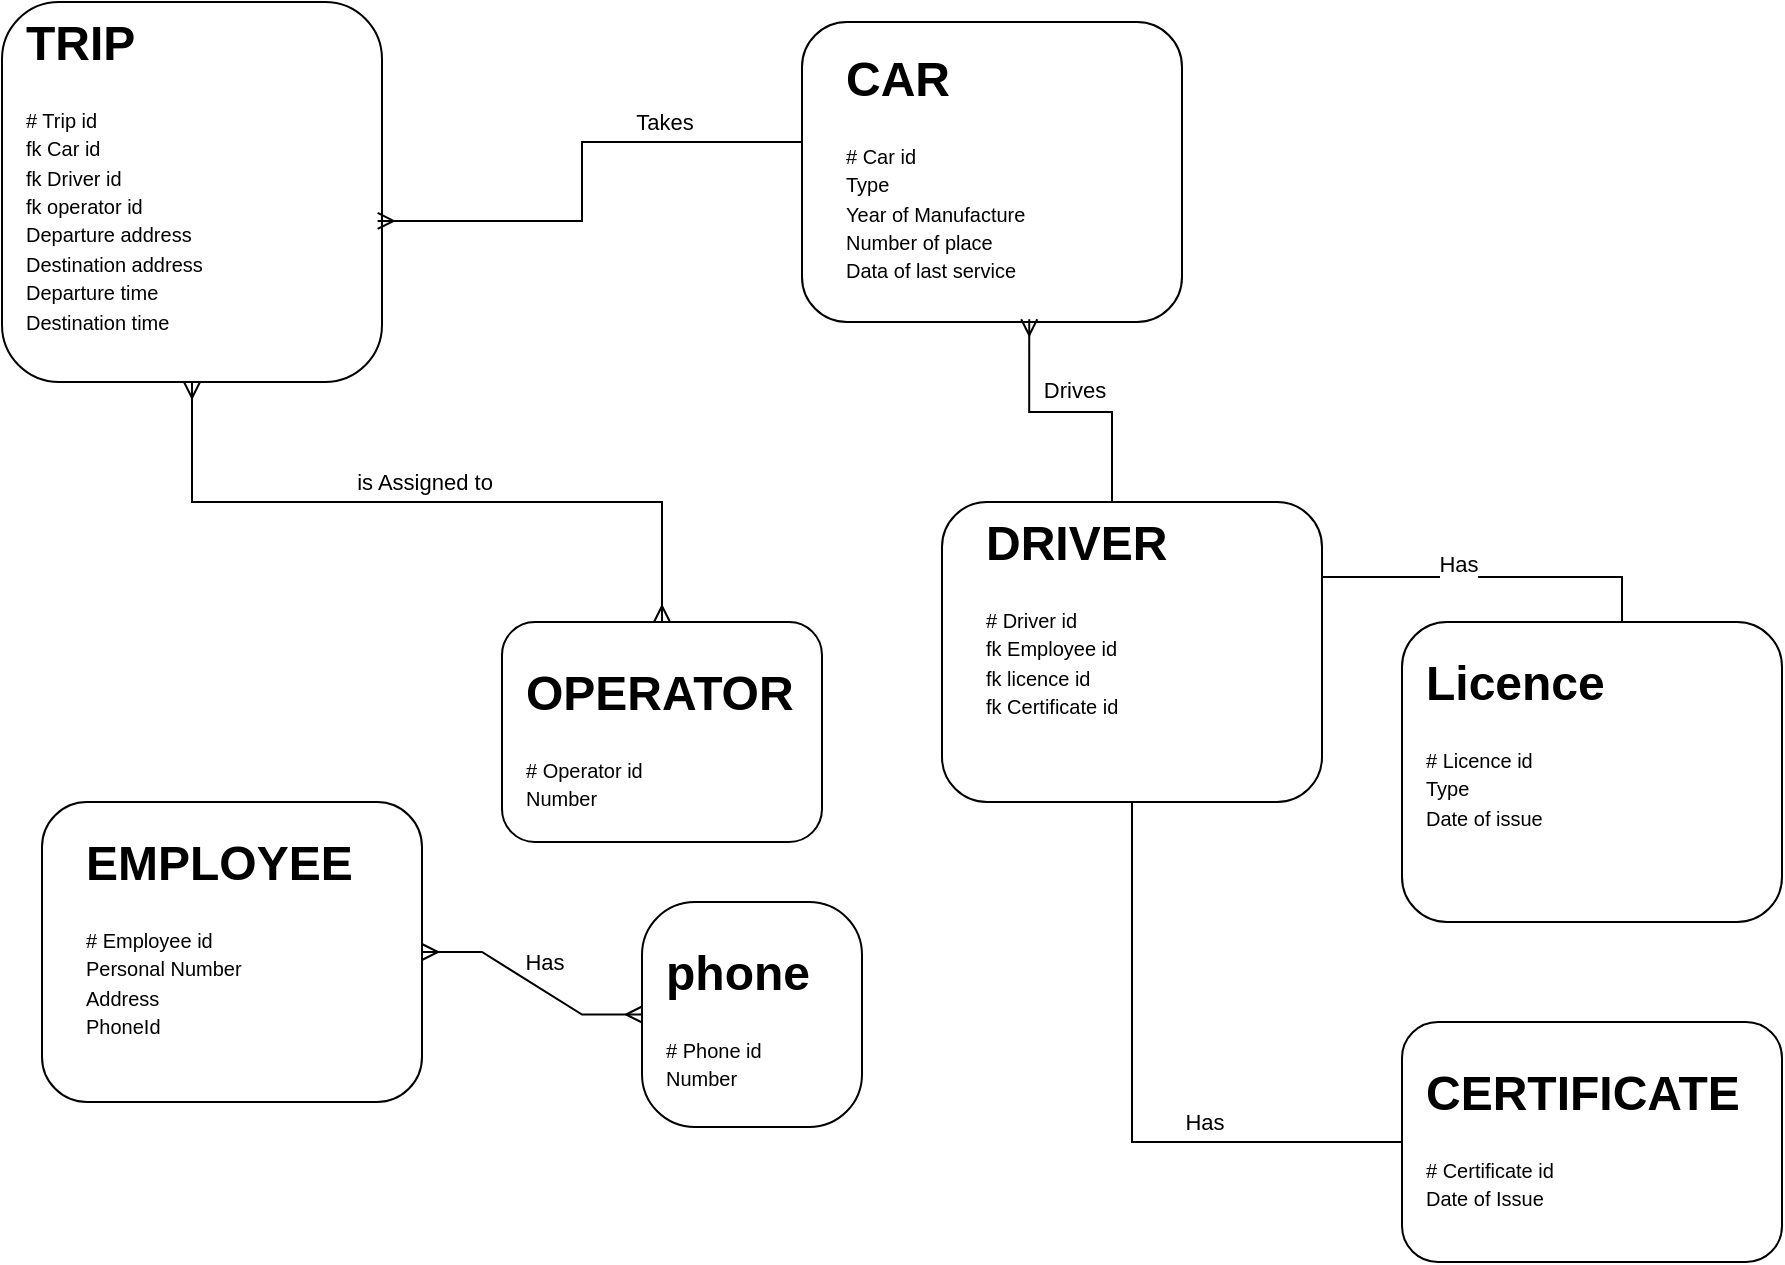 <mxfile version="24.0.7" type="github">
  <diagram id="R2lEEEUBdFMjLlhIrx00" name="Page-1">
    <mxGraphModel dx="993" dy="558" grid="1" gridSize="10" guides="1" tooltips="1" connect="1" arrows="1" fold="1" page="1" pageScale="1" pageWidth="850" pageHeight="1100" math="0" shadow="0" extFonts="Permanent Marker^https://fonts.googleapis.com/css?family=Permanent+Marker">
      <root>
        <mxCell id="0" />
        <mxCell id="1" parent="0" />
        <mxCell id="gmLKkYJIJeNkMna4f-KU-1" value="" style="rounded=1;whiteSpace=wrap;html=1;" vertex="1" parent="1">
          <mxGeometry x="60" y="430" width="190" height="150" as="geometry" />
        </mxCell>
        <mxCell id="gmLKkYJIJeNkMna4f-KU-2" value="&lt;h1 style=&quot;margin-top: 0px;&quot;&gt;EMPLOYEE&lt;/h1&gt;&lt;p&gt;&lt;span style=&quot;font-size: 10px; background-color: initial;&quot;&gt;# Employee id&lt;/span&gt;&lt;br&gt;&lt;span style=&quot;font-size: 10px; background-color: initial;&quot;&gt;Personal Number&lt;/span&gt;&lt;br&gt;&lt;span style=&quot;background-color: initial; font-size: 10px;&quot;&gt;Address&lt;/span&gt;&lt;br&gt;&lt;span style=&quot;background-color: initial; font-size: 10px;&quot;&gt;PhoneId&lt;/span&gt;&lt;br&gt;&lt;/p&gt;&lt;p&gt;&lt;br&gt;&lt;/p&gt;&lt;p&gt;&lt;br&gt;&lt;/p&gt;" style="text;html=1;whiteSpace=wrap;overflow=hidden;rounded=0;" vertex="1" parent="1">
          <mxGeometry x="80" y="440" width="150" height="130" as="geometry" />
        </mxCell>
        <mxCell id="gmLKkYJIJeNkMna4f-KU-5" value="" style="rounded=1;whiteSpace=wrap;html=1;" vertex="1" parent="1">
          <mxGeometry x="40" y="30" width="190" height="190" as="geometry" />
        </mxCell>
        <mxCell id="gmLKkYJIJeNkMna4f-KU-6" value="&lt;h1 style=&quot;margin-top: 0px;&quot;&gt;TRIP&lt;/h1&gt;&lt;p&gt;&lt;span style=&quot;background-color: initial; font-size: 10px;&quot;&gt;# Trip id&lt;/span&gt;&lt;br&gt;&lt;span style=&quot;font-size: 10px; background-color: initial;&quot;&gt;fk Car id&lt;/span&gt;&lt;br&gt;&lt;span style=&quot;font-size: 10px; background-color: initial;&quot;&gt;fk Driver id&lt;/span&gt;&lt;br&gt;&lt;span style=&quot;font-size: 10px; background-color: initial;&quot;&gt;fk operator id&lt;/span&gt;&lt;br&gt;&lt;span style=&quot;font-size: 10px; background-color: initial;&quot;&gt;Departure address&lt;/span&gt;&lt;br&gt;&lt;span style=&quot;font-size: 10px; background-color: initial;&quot;&gt;Destination address&lt;/span&gt;&lt;br&gt;&lt;span style=&quot;font-size: 10px; background-color: initial;&quot;&gt;Departure time&lt;/span&gt;&lt;br&gt;&lt;span style=&quot;font-size: 10px; background-color: initial;&quot;&gt;Destination time&lt;/span&gt;&lt;br&gt;&lt;/p&gt;&lt;p&gt;&lt;br&gt;&lt;/p&gt;&lt;p&gt;&lt;br&gt;&lt;/p&gt;" style="text;html=1;whiteSpace=wrap;overflow=hidden;rounded=0;" vertex="1" parent="1">
          <mxGeometry x="50" y="30" width="170" height="170" as="geometry" />
        </mxCell>
        <mxCell id="gmLKkYJIJeNkMna4f-KU-7" value="" style="rounded=1;whiteSpace=wrap;html=1;" vertex="1" parent="1">
          <mxGeometry x="510" y="280" width="190" height="150" as="geometry" />
        </mxCell>
        <mxCell id="gmLKkYJIJeNkMna4f-KU-8" value="&lt;h1 style=&quot;margin-top: 0px;&quot;&gt;DRIVER&lt;/h1&gt;&lt;p&gt;&lt;span style=&quot;background-color: initial; font-size: 10px;&quot;&gt;# Driver id&lt;/span&gt;&lt;br&gt;&lt;span style=&quot;font-size: 10px; background-color: initial;&quot;&gt;fk Employee id&lt;/span&gt;&lt;br&gt;&lt;span style=&quot;font-size: 10px; background-color: initial;&quot;&gt;fk licence id&lt;/span&gt;&lt;br&gt;&lt;span style=&quot;font-size: 10px; background-color: initial;&quot;&gt;fk Certificate id&lt;/span&gt;&lt;br&gt;&lt;/p&gt;&lt;p&gt;&lt;br&gt;&lt;/p&gt;&lt;p&gt;&lt;br&gt;&lt;/p&gt;" style="text;html=1;whiteSpace=wrap;overflow=hidden;rounded=0;" vertex="1" parent="1">
          <mxGeometry x="530" y="280" width="130" height="120" as="geometry" />
        </mxCell>
        <mxCell id="gmLKkYJIJeNkMna4f-KU-9" value="" style="rounded=1;whiteSpace=wrap;html=1;" vertex="1" parent="1">
          <mxGeometry x="440" y="40" width="190" height="150" as="geometry" />
        </mxCell>
        <mxCell id="gmLKkYJIJeNkMna4f-KU-10" value="&lt;h1 style=&quot;margin-top: 0px;&quot;&gt;CAR&lt;/h1&gt;&lt;p&gt;&lt;span style=&quot;background-color: initial; font-size: 10px;&quot;&gt;# Car id&lt;/span&gt;&lt;br&gt;&lt;span style=&quot;font-size: 10px; background-color: initial;&quot;&gt;Type&lt;/span&gt;&lt;br&gt;&lt;span style=&quot;font-size: 10px; background-color: initial;&quot;&gt;Year of Manufacture&lt;/span&gt;&lt;br&gt;&lt;span style=&quot;font-size: 10px; background-color: initial;&quot;&gt;Number of place&lt;/span&gt;&lt;br&gt;&lt;span style=&quot;font-size: 10px; background-color: initial;&quot;&gt;Data of last service&lt;/span&gt;&lt;br&gt;&lt;/p&gt;&lt;p&gt;&lt;br&gt;&lt;/p&gt;&lt;p&gt;&lt;br&gt;&lt;/p&gt;" style="text;html=1;whiteSpace=wrap;overflow=hidden;rounded=0;" vertex="1" parent="1">
          <mxGeometry x="460" y="47.5" width="140" height="135" as="geometry" />
        </mxCell>
        <mxCell id="gmLKkYJIJeNkMna4f-KU-11" value="" style="rounded=1;whiteSpace=wrap;html=1;" vertex="1" parent="1">
          <mxGeometry x="740" y="540" width="190" height="120" as="geometry" />
        </mxCell>
        <mxCell id="gmLKkYJIJeNkMna4f-KU-12" value="&lt;h1 style=&quot;margin-top: 0px;&quot;&gt;CERTIFICATE&lt;/h1&gt;&lt;p&gt;&lt;span style=&quot;background-color: initial; font-size: 10px;&quot;&gt;# Certificate id&lt;/span&gt;&lt;br&gt;&lt;span style=&quot;font-size: 10px;&quot;&gt;Date of Issue&lt;/span&gt;&lt;br&gt;&lt;/p&gt;&lt;p&gt;&lt;br&gt;&lt;/p&gt;&lt;p&gt;&lt;br&gt;&lt;/p&gt;" style="text;html=1;whiteSpace=wrap;overflow=hidden;rounded=0;" vertex="1" parent="1">
          <mxGeometry x="750" y="555" width="160" height="85" as="geometry" />
        </mxCell>
        <mxCell id="gmLKkYJIJeNkMna4f-KU-13" value="" style="rounded=1;whiteSpace=wrap;html=1;" vertex="1" parent="1">
          <mxGeometry x="740" y="340" width="190" height="150" as="geometry" />
        </mxCell>
        <mxCell id="gmLKkYJIJeNkMna4f-KU-14" value="&lt;h1 style=&quot;margin-top: 0px;&quot;&gt;Licence&lt;/h1&gt;&lt;p&gt;&lt;span style=&quot;background-color: initial; font-size: 10px;&quot;&gt;# Licence id&lt;/span&gt;&lt;br&gt;&lt;span style=&quot;font-size: 10px;&quot;&gt;Type&lt;/span&gt;&lt;br&gt;&lt;span style=&quot;font-size: 10px;&quot;&gt;Date of issue&lt;/span&gt;&lt;br&gt;&lt;br&gt;&lt;/p&gt;&lt;p&gt;&lt;br&gt;&lt;/p&gt;&lt;p&gt;&lt;br&gt;&lt;/p&gt;" style="text;html=1;whiteSpace=wrap;overflow=hidden;rounded=0;" vertex="1" parent="1">
          <mxGeometry x="750" y="350" width="130" height="120" as="geometry" />
        </mxCell>
        <mxCell id="gmLKkYJIJeNkMna4f-KU-15" value="" style="rounded=1;whiteSpace=wrap;html=1;arcSize=24;" vertex="1" parent="1">
          <mxGeometry x="360" y="480" width="110" height="112.5" as="geometry" />
        </mxCell>
        <mxCell id="gmLKkYJIJeNkMna4f-KU-16" value="&lt;h1 style=&quot;margin-top: 0px;&quot;&gt;phone&lt;/h1&gt;&lt;p&gt;&lt;span style=&quot;background-color: initial; font-size: 10px;&quot;&gt;# Phone id&lt;/span&gt;&lt;br&gt;&lt;span style=&quot;font-size: 10px;&quot;&gt;Number&lt;/span&gt;&lt;/p&gt;&lt;p&gt;&lt;br&gt;&lt;/p&gt;&lt;p&gt;&lt;br&gt;&lt;/p&gt;" style="text;html=1;whiteSpace=wrap;overflow=hidden;rounded=0;" vertex="1" parent="1">
          <mxGeometry x="370" y="495" width="90" height="87.5" as="geometry" />
        </mxCell>
        <mxCell id="gmLKkYJIJeNkMna4f-KU-17" value="" style="rounded=1;whiteSpace=wrap;html=1;" vertex="1" parent="1">
          <mxGeometry x="290" y="340" width="160" height="110" as="geometry" />
        </mxCell>
        <mxCell id="gmLKkYJIJeNkMna4f-KU-18" value="&lt;h1 style=&quot;margin-top: 0px;&quot;&gt;OPERATOR&lt;/h1&gt;&lt;p&gt;&lt;span style=&quot;background-color: initial; font-size: 10px;&quot;&gt;# Operator id&lt;/span&gt;&lt;br&gt;&lt;span style=&quot;font-size: 10px;&quot;&gt;Number&lt;/span&gt;&lt;/p&gt;&lt;p&gt;&lt;br&gt;&lt;/p&gt;&lt;p&gt;&lt;br&gt;&lt;/p&gt;" style="text;html=1;whiteSpace=wrap;overflow=hidden;rounded=0;" vertex="1" parent="1">
          <mxGeometry x="300" y="355" width="140" height="95" as="geometry" />
        </mxCell>
        <mxCell id="gmLKkYJIJeNkMna4f-KU-19" value="" style="edgeStyle=entityRelationEdgeStyle;fontSize=12;html=1;endArrow=ERmany;startArrow=ERmany;rounded=0;entryX=0;entryY=0.5;entryDx=0;entryDy=0;exitX=1;exitY=0.5;exitDx=0;exitDy=0;" edge="1" parent="1" source="gmLKkYJIJeNkMna4f-KU-1" target="gmLKkYJIJeNkMna4f-KU-15">
          <mxGeometry width="100" height="100" relative="1" as="geometry">
            <mxPoint x="230" y="610" as="sourcePoint" />
            <mxPoint x="600" y="960" as="targetPoint" />
          </mxGeometry>
        </mxCell>
        <mxCell id="gmLKkYJIJeNkMna4f-KU-27" value="Has" style="edgeLabel;html=1;align=center;verticalAlign=middle;resizable=0;points=[];" vertex="1" connectable="0" parent="gmLKkYJIJeNkMna4f-KU-19">
          <mxGeometry x="-0.101" y="-4" relative="1" as="geometry">
            <mxPoint x="13" y="-11" as="offset" />
          </mxGeometry>
        </mxCell>
        <mxCell id="gmLKkYJIJeNkMna4f-KU-21" value="" style="fontSize=12;html=1;endArrow=ERmany;rounded=0;entryX=0.598;entryY=0.991;entryDx=0;entryDy=0;entryPerimeter=0;exitX=0.5;exitY=0;exitDx=0;exitDy=0;edgeStyle=orthogonalEdgeStyle;" edge="1" parent="1" source="gmLKkYJIJeNkMna4f-KU-8" target="gmLKkYJIJeNkMna4f-KU-9">
          <mxGeometry width="100" height="100" relative="1" as="geometry">
            <mxPoint x="500" y="310" as="sourcePoint" />
            <mxPoint x="550" y="200" as="targetPoint" />
          </mxGeometry>
        </mxCell>
        <mxCell id="gmLKkYJIJeNkMna4f-KU-28" value="Drives" style="edgeLabel;html=1;align=center;verticalAlign=middle;resizable=0;points=[];" vertex="1" connectable="0" parent="gmLKkYJIJeNkMna4f-KU-21">
          <mxGeometry x="-0.063" y="-1" relative="1" as="geometry">
            <mxPoint x="-2" y="-10" as="offset" />
          </mxGeometry>
        </mxCell>
        <mxCell id="gmLKkYJIJeNkMna4f-KU-22" value="" style="edgeStyle=orthogonalEdgeStyle;fontSize=12;html=1;endArrow=ERmany;rounded=0;entryX=1.046;entryY=0.644;entryDx=0;entryDy=0;entryPerimeter=0;" edge="1" parent="1" target="gmLKkYJIJeNkMna4f-KU-6">
          <mxGeometry width="100" height="100" relative="1" as="geometry">
            <mxPoint x="440" y="130" as="sourcePoint" />
            <mxPoint x="600" y="210" as="targetPoint" />
            <Array as="points">
              <mxPoint x="440" y="100" />
              <mxPoint x="330" y="100" />
              <mxPoint x="330" y="140" />
            </Array>
          </mxGeometry>
        </mxCell>
        <mxCell id="gmLKkYJIJeNkMna4f-KU-31" value="Takes" style="edgeLabel;html=1;align=center;verticalAlign=middle;resizable=0;points=[];" vertex="1" connectable="0" parent="gmLKkYJIJeNkMna4f-KU-22">
          <mxGeometry x="-0.292" relative="1" as="geometry">
            <mxPoint y="-10" as="offset" />
          </mxGeometry>
        </mxCell>
        <mxCell id="gmLKkYJIJeNkMna4f-KU-23" value="" style="endArrow=none;html=1;rounded=0;entryX=0.5;entryY=0;entryDx=0;entryDy=0;exitX=1;exitY=0.25;exitDx=0;exitDy=0;edgeStyle=orthogonalEdgeStyle;" edge="1" parent="1" source="gmLKkYJIJeNkMna4f-KU-7" target="gmLKkYJIJeNkMna4f-KU-13">
          <mxGeometry relative="1" as="geometry">
            <mxPoint x="480" y="590" as="sourcePoint" />
            <mxPoint x="640" y="590" as="targetPoint" />
            <Array as="points">
              <mxPoint x="850" y="317" />
              <mxPoint x="850" y="340" />
            </Array>
          </mxGeometry>
        </mxCell>
        <mxCell id="gmLKkYJIJeNkMna4f-KU-32" value="Has" style="edgeLabel;html=1;align=center;verticalAlign=middle;resizable=0;points=[];" vertex="1" connectable="0" parent="gmLKkYJIJeNkMna4f-KU-23">
          <mxGeometry x="-0.276" y="2" relative="1" as="geometry">
            <mxPoint y="-5" as="offset" />
          </mxGeometry>
        </mxCell>
        <mxCell id="gmLKkYJIJeNkMna4f-KU-25" value="" style="endArrow=none;html=1;rounded=0;entryX=0;entryY=0.5;entryDx=0;entryDy=0;exitX=0.5;exitY=1;exitDx=0;exitDy=0;edgeStyle=elbowEdgeStyle;" edge="1" parent="1" source="gmLKkYJIJeNkMna4f-KU-7" target="gmLKkYJIJeNkMna4f-KU-11">
          <mxGeometry relative="1" as="geometry">
            <mxPoint x="480" y="540" as="sourcePoint" />
            <mxPoint x="640" y="540" as="targetPoint" />
            <Array as="points">
              <mxPoint x="605" y="520" />
            </Array>
          </mxGeometry>
        </mxCell>
        <mxCell id="gmLKkYJIJeNkMna4f-KU-33" value="Has" style="edgeLabel;html=1;align=center;verticalAlign=middle;resizable=0;points=[];" vertex="1" connectable="0" parent="gmLKkYJIJeNkMna4f-KU-25">
          <mxGeometry x="0.314" y="3" relative="1" as="geometry">
            <mxPoint x="5" y="-7" as="offset" />
          </mxGeometry>
        </mxCell>
        <mxCell id="gmLKkYJIJeNkMna4f-KU-29" value="" style="edgeStyle=orthogonalEdgeStyle;fontSize=12;html=1;endArrow=ERmany;startArrow=ERmany;rounded=0;entryX=0.5;entryY=1;entryDx=0;entryDy=0;exitX=0.5;exitY=0;exitDx=0;exitDy=0;" edge="1" parent="1" source="gmLKkYJIJeNkMna4f-KU-17" target="gmLKkYJIJeNkMna4f-KU-5">
          <mxGeometry width="100" height="100" relative="1" as="geometry">
            <mxPoint x="510" y="250" as="sourcePoint" />
            <mxPoint x="610" y="150" as="targetPoint" />
          </mxGeometry>
        </mxCell>
        <mxCell id="gmLKkYJIJeNkMna4f-KU-30" value="is Assigned to" style="edgeLabel;html=1;align=center;verticalAlign=middle;resizable=0;points=[];" vertex="1" connectable="0" parent="gmLKkYJIJeNkMna4f-KU-29">
          <mxGeometry x="0.012" y="-1" relative="1" as="geometry">
            <mxPoint y="-9" as="offset" />
          </mxGeometry>
        </mxCell>
      </root>
    </mxGraphModel>
  </diagram>
</mxfile>
